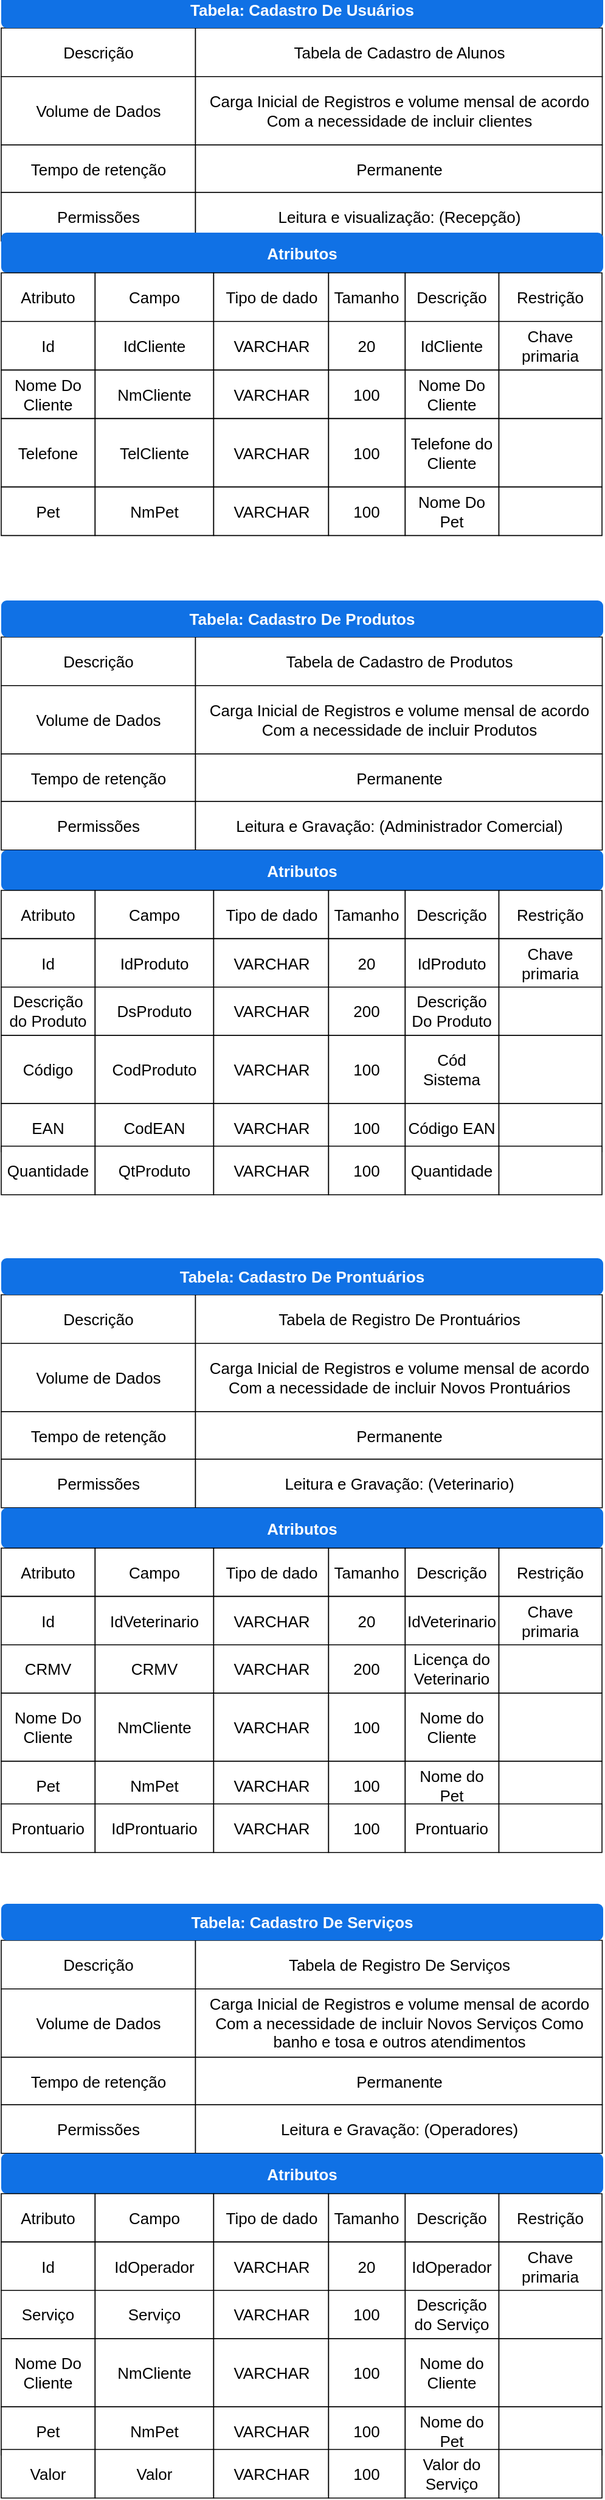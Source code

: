 <mxfile version="24.8.4">
  <diagram name="Página-1" id="8N7LDQCP7mGrpk2plqUh">
    <mxGraphModel dx="989" dy="-623" grid="1" gridSize="10" guides="1" tooltips="1" connect="1" arrows="1" fold="1" page="1" pageScale="1" pageWidth="827" pageHeight="1169" math="0" shadow="0">
      <root>
        <mxCell id="0" />
        <mxCell id="1" parent="0" />
        <mxCell id="1x1u03DahGToHDpZ9HP5-1" value="" style="html=1;overflow=block;blockSpacing=1;whiteSpace=wrap;fontSize=13;align=left;spacing=3.8;verticalAlign=top;strokeColor=none;fillOpacity=0;rounded=1;absoluteArcSize=1;arcSize=9;fillColor=#ffffff;strokeWidth=0;lucidId=qW1h2og5B8as;" vertex="1" parent="1">
          <mxGeometry x="668" y="1247" width="143" height="24" as="geometry" />
        </mxCell>
        <mxCell id="1x1u03DahGToHDpZ9HP5-2" value="" style="group;dropTarget=0;pointerEvents=0;html=1;" vertex="1" parent="1">
          <mxGeometry x="540" y="1260" width="462" height="175" as="geometry" />
        </mxCell>
        <mxCell id="1x1u03DahGToHDpZ9HP5-3" value="Descrição" style="shape=partialRectangle;html=1;whiteSpace=wrap;connectable=0;fillColor=#ffffff;verticalAlign=middle;spacing=3.8;strokeWidth=0.8;fontSize=13;" vertex="1" parent="1x1u03DahGToHDpZ9HP5-2">
          <mxGeometry width="159.75" height="39.9" as="geometry" />
        </mxCell>
        <mxCell id="1x1u03DahGToHDpZ9HP5-4" value="Tabela de Cadastro de Alunos" style="shape=partialRectangle;html=1;whiteSpace=wrap;connectable=0;fillColor=#ffffff;verticalAlign=middle;spacing=3.8;strokeWidth=0.8;fontSize=13;" vertex="1" parent="1x1u03DahGToHDpZ9HP5-2">
          <mxGeometry x="159.75" width="334.5" height="39.9" as="geometry" />
        </mxCell>
        <mxCell id="1x1u03DahGToHDpZ9HP5-5" value="Volume de Dados" style="shape=partialRectangle;html=1;whiteSpace=wrap;connectable=0;fillColor=#ffffff;verticalAlign=middle;spacing=3.8;strokeWidth=0.8;fontSize=13;" vertex="1" parent="1x1u03DahGToHDpZ9HP5-2">
          <mxGeometry y="39.9" width="159.75" height="56.1" as="geometry" />
        </mxCell>
        <mxCell id="1x1u03DahGToHDpZ9HP5-6" value="Carga Inicial de Registros e volume mensal de acordo Com a necessidade de incluir clientes" style="shape=partialRectangle;html=1;whiteSpace=wrap;connectable=0;fillColor=#ffffff;verticalAlign=middle;spacing=3.8;strokeWidth=0.8;fontSize=13;" vertex="1" parent="1x1u03DahGToHDpZ9HP5-2">
          <mxGeometry x="159.75" y="39.9" width="334.5" height="56.1" as="geometry" />
        </mxCell>
        <mxCell id="1x1u03DahGToHDpZ9HP5-7" value="Tempo de retenção" style="shape=partialRectangle;html=1;whiteSpace=wrap;connectable=0;fillColor=#ffffff;strokeOpacity=100;verticalAlign=middle;spacing=3.8;strokeWidth=0.8;fontSize=13;" vertex="1" parent="1x1u03DahGToHDpZ9HP5-2">
          <mxGeometry y="96" width="159.75" height="39" as="geometry" />
        </mxCell>
        <mxCell id="1x1u03DahGToHDpZ9HP5-8" value="Permanente" style="shape=partialRectangle;html=1;whiteSpace=wrap;connectable=0;fillColor=#ffffff;strokeOpacity=100;verticalAlign=middle;spacing=3.8;strokeWidth=0.8;fontSize=13;" vertex="1" parent="1x1u03DahGToHDpZ9HP5-2">
          <mxGeometry x="159.75" y="96" width="334.5" height="39" as="geometry" />
        </mxCell>
        <mxCell id="1x1u03DahGToHDpZ9HP5-9" value="Permissões" style="shape=partialRectangle;html=1;whiteSpace=wrap;connectable=0;fillColor=#ffffff;strokeOpacity=100;verticalAlign=middle;spacing=3.8;strokeWidth=0.8;fontSize=13;" vertex="1" parent="1x1u03DahGToHDpZ9HP5-2">
          <mxGeometry y="135" width="159.75" height="39.9" as="geometry" />
        </mxCell>
        <mxCell id="1x1u03DahGToHDpZ9HP5-10" value="Leitura e visualização: (Recepção)" style="shape=partialRectangle;html=1;whiteSpace=wrap;connectable=0;fillColor=#ffffff;strokeOpacity=100;verticalAlign=middle;spacing=3.8;strokeWidth=0.8;fontSize=13;" vertex="1" parent="1x1u03DahGToHDpZ9HP5-2">
          <mxGeometry x="159.75" y="135" width="334.5" height="39.9" as="geometry" />
        </mxCell>
        <mxCell id="1x1u03DahGToHDpZ9HP5-11" value="Tabela: Cadastro De Usuários" style="html=1;overflow=block;blockSpacing=1;whiteSpace=wrap;fontSize=13;fontColor=#ffffff;fontStyle=1;spacing=3.8;strokeColor=#unset;fillOpacity=100;rounded=1;absoluteArcSize=1;arcSize=9;fillColor=#1071e5;strokeWidth=NaN;lucidId=qW1hL0tGTbgu;" vertex="1" parent="1">
          <mxGeometry x="540" y="1230" width="495" height="30" as="geometry" />
        </mxCell>
        <mxCell id="1x1u03DahGToHDpZ9HP5-12" value="Atributos" style="html=1;overflow=block;blockSpacing=1;whiteSpace=wrap;fontSize=13;fontColor=#ffffff;fontStyle=1;spacing=3.8;strokeColor=#unset;fillOpacity=100;rounded=1;absoluteArcSize=1;arcSize=9;fillColor=#1071e5;strokeWidth=NaN;lucidId=qW1hWsr51kTA;" vertex="1" parent="1">
          <mxGeometry x="540" y="1428" width="495" height="33" as="geometry" />
        </mxCell>
        <mxCell id="1x1u03DahGToHDpZ9HP5-13" value="" style="group;dropTarget=0;pointerEvents=0;html=1;" vertex="1" parent="1">
          <mxGeometry x="540" y="1461" width="462" height="200" as="geometry" />
        </mxCell>
        <mxCell id="1x1u03DahGToHDpZ9HP5-14" value="Atributo" style="shape=partialRectangle;html=1;whiteSpace=wrap;connectable=0;fillColor=#ffffff;verticalAlign=middle;spacing=3.8;strokeWidth=0.8;fontSize=13;" vertex="1" parent="1x1u03DahGToHDpZ9HP5-13">
          <mxGeometry width="77.213" height="39.9" as="geometry" />
        </mxCell>
        <mxCell id="1x1u03DahGToHDpZ9HP5-15" value="Campo" style="shape=partialRectangle;html=1;whiteSpace=wrap;connectable=0;fillColor=#ffffff;verticalAlign=middle;spacing=3.8;strokeWidth=0.8;fontSize=13;" vertex="1" parent="1x1u03DahGToHDpZ9HP5-13">
          <mxGeometry x="77.213" width="97.5" height="39.9" as="geometry" />
        </mxCell>
        <mxCell id="1x1u03DahGToHDpZ9HP5-16" value="Tipo de dado" style="shape=partialRectangle;html=1;whiteSpace=wrap;connectable=0;fillColor=#ffffff;verticalAlign=middle;spacing=3.8;strokeWidth=0.8;fontSize=13;" vertex="1" parent="1x1u03DahGToHDpZ9HP5-13">
          <mxGeometry x="174.713" width="94.5" height="39.9" as="geometry" />
        </mxCell>
        <mxCell id="1x1u03DahGToHDpZ9HP5-17" value="Tamanho" style="shape=partialRectangle;html=1;whiteSpace=wrap;connectable=0;fillColor=#ffffff;strokeOpacity=100;verticalAlign=middle;spacing=3.8;strokeWidth=0.8;fontSize=13;" vertex="1" parent="1x1u03DahGToHDpZ9HP5-13">
          <mxGeometry x="269.212" width="63" height="39.9" as="geometry" />
        </mxCell>
        <mxCell id="1x1u03DahGToHDpZ9HP5-18" value="Descrição" style="shape=partialRectangle;html=1;whiteSpace=wrap;connectable=0;fillColor=#ffffff;strokeOpacity=100;verticalAlign=middle;spacing=3.8;strokeWidth=0.8;fontSize=13;" vertex="1" parent="1x1u03DahGToHDpZ9HP5-13">
          <mxGeometry x="332.212" width="77.063" height="39.9" as="geometry" />
        </mxCell>
        <mxCell id="1x1u03DahGToHDpZ9HP5-19" value="Restrição" style="shape=partialRectangle;html=1;whiteSpace=wrap;connectable=0;fillColor=#ffffff;strokeOpacity=100;verticalAlign=middle;spacing=3.8;strokeWidth=0.8;fontSize=13;" vertex="1" parent="1x1u03DahGToHDpZ9HP5-13">
          <mxGeometry x="409.275" width="84.75" height="39.9" as="geometry" />
        </mxCell>
        <mxCell id="1x1u03DahGToHDpZ9HP5-20" value="Id" style="shape=partialRectangle;html=1;whiteSpace=wrap;connectable=0;fillColor=#ffffff;verticalAlign=middle;spacing=3.8;strokeWidth=0.8;fontSize=13;" vertex="1" parent="1x1u03DahGToHDpZ9HP5-13">
          <mxGeometry y="39.9" width="77.213" height="39.9" as="geometry" />
        </mxCell>
        <mxCell id="1x1u03DahGToHDpZ9HP5-21" value="IdCliente" style="shape=partialRectangle;html=1;whiteSpace=wrap;connectable=0;fillColor=#ffffff;verticalAlign=middle;spacing=3.8;strokeWidth=0.8;fontSize=13;" vertex="1" parent="1x1u03DahGToHDpZ9HP5-13">
          <mxGeometry x="77.213" y="39.9" width="97.5" height="39.9" as="geometry" />
        </mxCell>
        <mxCell id="1x1u03DahGToHDpZ9HP5-22" value="VARCHAR" style="shape=partialRectangle;html=1;whiteSpace=wrap;connectable=0;fillColor=#ffffff;verticalAlign=middle;spacing=3.8;strokeWidth=0.8;fontSize=13;" vertex="1" parent="1x1u03DahGToHDpZ9HP5-13">
          <mxGeometry x="174.713" y="39.9" width="94.5" height="39.9" as="geometry" />
        </mxCell>
        <mxCell id="1x1u03DahGToHDpZ9HP5-23" value="20" style="shape=partialRectangle;html=1;whiteSpace=wrap;connectable=0;fillColor=#ffffff;strokeOpacity=100;verticalAlign=middle;spacing=3.8;strokeWidth=0.8;fontSize=13;" vertex="1" parent="1x1u03DahGToHDpZ9HP5-13">
          <mxGeometry x="269.212" y="39.9" width="63" height="39.9" as="geometry" />
        </mxCell>
        <mxCell id="1x1u03DahGToHDpZ9HP5-24" value="IdCliente" style="shape=partialRectangle;html=1;whiteSpace=wrap;connectable=0;fillColor=#ffffff;strokeOpacity=100;verticalAlign=middle;spacing=3.8;strokeWidth=0.8;fontSize=13;" vertex="1" parent="1x1u03DahGToHDpZ9HP5-13">
          <mxGeometry x="332.212" y="39.9" width="77.063" height="39.9" as="geometry" />
        </mxCell>
        <mxCell id="1x1u03DahGToHDpZ9HP5-25" value="Chave primaria" style="shape=partialRectangle;html=1;whiteSpace=wrap;connectable=0;fillColor=#ffffff;strokeOpacity=100;verticalAlign=middle;spacing=3.8;strokeWidth=0.8;fontSize=13;" vertex="1" parent="1x1u03DahGToHDpZ9HP5-13">
          <mxGeometry x="409.275" y="39.9" width="84.75" height="39.9" as="geometry" />
        </mxCell>
        <mxCell id="1x1u03DahGToHDpZ9HP5-26" value="Nome Do Cliente" style="shape=partialRectangle;html=1;whiteSpace=wrap;connectable=0;fillColor=#ffffff;strokeOpacity=100;verticalAlign=middle;spacing=3.8;strokeWidth=0.8;fontSize=13;" vertex="1" parent="1x1u03DahGToHDpZ9HP5-13">
          <mxGeometry y="79.8" width="77.213" height="39.9" as="geometry" />
        </mxCell>
        <mxCell id="1x1u03DahGToHDpZ9HP5-27" value="NmCliente" style="shape=partialRectangle;html=1;whiteSpace=wrap;connectable=0;fillColor=#ffffff;strokeOpacity=100;verticalAlign=middle;spacing=3.8;strokeWidth=0.8;fontSize=13;" vertex="1" parent="1x1u03DahGToHDpZ9HP5-13">
          <mxGeometry x="77.213" y="79.8" width="97.5" height="39.9" as="geometry" />
        </mxCell>
        <mxCell id="1x1u03DahGToHDpZ9HP5-28" value="VARCHAR" style="shape=partialRectangle;html=1;whiteSpace=wrap;connectable=0;fillColor=#ffffff;strokeOpacity=100;verticalAlign=middle;spacing=3.8;strokeWidth=0.8;fontSize=13;" vertex="1" parent="1x1u03DahGToHDpZ9HP5-13">
          <mxGeometry x="174.713" y="79.8" width="94.5" height="39.9" as="geometry" />
        </mxCell>
        <mxCell id="1x1u03DahGToHDpZ9HP5-29" value="100" style="shape=partialRectangle;html=1;whiteSpace=wrap;connectable=0;fillColor=#ffffff;strokeOpacity=100;verticalAlign=middle;spacing=3.8;strokeWidth=0.8;fontSize=13;" vertex="1" parent="1x1u03DahGToHDpZ9HP5-13">
          <mxGeometry x="269.212" y="79.8" width="63" height="39.9" as="geometry" />
        </mxCell>
        <mxCell id="1x1u03DahGToHDpZ9HP5-30" value="Nome Do Cliente" style="shape=partialRectangle;html=1;whiteSpace=wrap;connectable=0;fillColor=#ffffff;strokeOpacity=100;verticalAlign=middle;spacing=3.8;strokeWidth=0.8;fontSize=13;" vertex="1" parent="1x1u03DahGToHDpZ9HP5-13">
          <mxGeometry x="332.212" y="79.8" width="77.063" height="39.9" as="geometry" />
        </mxCell>
        <mxCell id="1x1u03DahGToHDpZ9HP5-31" value="" style="shape=partialRectangle;html=1;whiteSpace=wrap;connectable=0;fillColor=#ffffff;strokeOpacity=100;verticalAlign=middle;spacing=3.8;strokeWidth=0.8;fontSize=13;" vertex="1" parent="1x1u03DahGToHDpZ9HP5-13">
          <mxGeometry x="409.275" y="79.8" width="84.75" height="39.9" as="geometry" />
        </mxCell>
        <mxCell id="1x1u03DahGToHDpZ9HP5-32" value="Telefone" style="shape=partialRectangle;html=1;whiteSpace=wrap;connectable=0;fillColor=#ffffff;strokeOpacity=100;verticalAlign=middle;spacing=3.8;strokeWidth=0.8;fontSize=13;" vertex="1" parent="1x1u03DahGToHDpZ9HP5-13">
          <mxGeometry y="119.7" width="77.213" height="56.1" as="geometry" />
        </mxCell>
        <mxCell id="1x1u03DahGToHDpZ9HP5-33" value="TelCliente" style="shape=partialRectangle;html=1;whiteSpace=wrap;connectable=0;fillColor=#ffffff;strokeOpacity=100;verticalAlign=middle;spacing=3.8;strokeWidth=0.8;fontSize=13;" vertex="1" parent="1x1u03DahGToHDpZ9HP5-13">
          <mxGeometry x="77.213" y="119.7" width="97.5" height="56.1" as="geometry" />
        </mxCell>
        <mxCell id="1x1u03DahGToHDpZ9HP5-34" value="VARCHAR" style="shape=partialRectangle;html=1;whiteSpace=wrap;connectable=0;fillColor=#ffffff;strokeOpacity=100;verticalAlign=middle;spacing=3.8;strokeWidth=0.8;fontSize=13;" vertex="1" parent="1x1u03DahGToHDpZ9HP5-13">
          <mxGeometry x="174.713" y="119.7" width="94.5" height="56.1" as="geometry" />
        </mxCell>
        <mxCell id="1x1u03DahGToHDpZ9HP5-35" value="100" style="shape=partialRectangle;html=1;whiteSpace=wrap;connectable=0;fillColor=#ffffff;strokeOpacity=100;verticalAlign=middle;spacing=3.8;strokeWidth=0.8;fontSize=13;" vertex="1" parent="1x1u03DahGToHDpZ9HP5-13">
          <mxGeometry x="269.212" y="119.7" width="63" height="56.1" as="geometry" />
        </mxCell>
        <mxCell id="1x1u03DahGToHDpZ9HP5-36" value="Telefone do Cliente" style="shape=partialRectangle;html=1;whiteSpace=wrap;connectable=0;fillColor=#ffffff;strokeOpacity=100;verticalAlign=middle;spacing=3.8;strokeWidth=0.8;fontSize=13;" vertex="1" parent="1x1u03DahGToHDpZ9HP5-13">
          <mxGeometry x="332.212" y="119.7" width="77.063" height="56.1" as="geometry" />
        </mxCell>
        <mxCell id="1x1u03DahGToHDpZ9HP5-37" value="" style="shape=partialRectangle;html=1;whiteSpace=wrap;connectable=0;fillColor=#ffffff;strokeOpacity=100;verticalAlign=middle;spacing=3.8;strokeWidth=0.8;fontSize=13;" vertex="1" parent="1x1u03DahGToHDpZ9HP5-13">
          <mxGeometry x="409.275" y="119.7" width="84.75" height="56.1" as="geometry" />
        </mxCell>
        <mxCell id="1x1u03DahGToHDpZ9HP5-38" value="Pet" style="shape=partialRectangle;html=1;whiteSpace=wrap;connectable=0;fillColor=#ffffff;strokeOpacity=100;verticalAlign=middle;spacing=3.8;strokeWidth=0.8;fontSize=13;" vertex="1" parent="1x1u03DahGToHDpZ9HP5-13">
          <mxGeometry y="175.8" width="77.213" height="39.9" as="geometry" />
        </mxCell>
        <mxCell id="1x1u03DahGToHDpZ9HP5-39" value="NmPet" style="shape=partialRectangle;html=1;whiteSpace=wrap;connectable=0;fillColor=#ffffff;strokeOpacity=100;verticalAlign=middle;spacing=3.8;strokeWidth=0.8;fontSize=13;" vertex="1" parent="1x1u03DahGToHDpZ9HP5-13">
          <mxGeometry x="77.213" y="175.8" width="97.5" height="39.9" as="geometry" />
        </mxCell>
        <mxCell id="1x1u03DahGToHDpZ9HP5-40" value="VARCHAR" style="shape=partialRectangle;html=1;whiteSpace=wrap;connectable=0;fillColor=#ffffff;strokeOpacity=100;verticalAlign=middle;spacing=3.8;strokeWidth=0.8;fontSize=13;" vertex="1" parent="1x1u03DahGToHDpZ9HP5-13">
          <mxGeometry x="174.713" y="175.8" width="94.5" height="39.9" as="geometry" />
        </mxCell>
        <mxCell id="1x1u03DahGToHDpZ9HP5-41" value="100" style="shape=partialRectangle;html=1;whiteSpace=wrap;connectable=0;fillColor=#ffffff;strokeOpacity=100;verticalAlign=middle;spacing=3.8;strokeWidth=0.8;fontSize=13;" vertex="1" parent="1x1u03DahGToHDpZ9HP5-13">
          <mxGeometry x="269.212" y="175.8" width="63" height="39.9" as="geometry" />
        </mxCell>
        <mxCell id="1x1u03DahGToHDpZ9HP5-42" value="Nome Do Pet" style="shape=partialRectangle;html=1;whiteSpace=wrap;connectable=0;fillColor=#ffffff;strokeOpacity=100;verticalAlign=middle;spacing=3.8;strokeWidth=0.8;fontSize=13;" vertex="1" parent="1x1u03DahGToHDpZ9HP5-13">
          <mxGeometry x="332.212" y="175.8" width="77.063" height="39.9" as="geometry" />
        </mxCell>
        <mxCell id="1x1u03DahGToHDpZ9HP5-43" value="" style="shape=partialRectangle;html=1;whiteSpace=wrap;connectable=0;fillColor=#ffffff;strokeOpacity=100;verticalAlign=middle;spacing=3.8;strokeWidth=0.8;fontSize=13;" vertex="1" parent="1x1u03DahGToHDpZ9HP5-13">
          <mxGeometry x="409.275" y="175.8" width="84.75" height="39.9" as="geometry" />
        </mxCell>
        <mxCell id="1x1u03DahGToHDpZ9HP5-50" value="" style="html=1;overflow=block;blockSpacing=1;whiteSpace=wrap;fontSize=13;align=left;spacing=3.8;verticalAlign=top;strokeColor=none;fillOpacity=0;rounded=1;absoluteArcSize=1;arcSize=9;fillColor=#ffffff;strokeWidth=0;lucidId=qW1h2og5B8as;" vertex="1" parent="1">
          <mxGeometry x="668" y="1745" width="143" height="24" as="geometry" />
        </mxCell>
        <mxCell id="1x1u03DahGToHDpZ9HP5-51" value="" style="group;dropTarget=0;pointerEvents=0;html=1;" vertex="1" parent="1">
          <mxGeometry x="540" y="1760" width="462" height="175" as="geometry" />
        </mxCell>
        <mxCell id="1x1u03DahGToHDpZ9HP5-52" value="Descrição" style="shape=partialRectangle;html=1;whiteSpace=wrap;connectable=0;fillColor=#ffffff;verticalAlign=middle;spacing=3.8;strokeWidth=0.8;fontSize=13;" vertex="1" parent="1x1u03DahGToHDpZ9HP5-51">
          <mxGeometry width="159.75" height="39.9" as="geometry" />
        </mxCell>
        <mxCell id="1x1u03DahGToHDpZ9HP5-53" value="Tabela de Cadastro de Produtos" style="shape=partialRectangle;html=1;whiteSpace=wrap;connectable=0;fillColor=#ffffff;verticalAlign=middle;spacing=3.8;strokeWidth=0.8;fontSize=13;" vertex="1" parent="1x1u03DahGToHDpZ9HP5-51">
          <mxGeometry x="159.75" width="334.5" height="39.9" as="geometry" />
        </mxCell>
        <mxCell id="1x1u03DahGToHDpZ9HP5-54" value="Volume de Dados" style="shape=partialRectangle;html=1;whiteSpace=wrap;connectable=0;fillColor=#ffffff;verticalAlign=middle;spacing=3.8;strokeWidth=0.8;fontSize=13;" vertex="1" parent="1x1u03DahGToHDpZ9HP5-51">
          <mxGeometry y="39.9" width="159.75" height="56.1" as="geometry" />
        </mxCell>
        <mxCell id="1x1u03DahGToHDpZ9HP5-55" value="Carga Inicial de Registros e volume mensal de acordo Com a necessidade de incluir Produtos" style="shape=partialRectangle;html=1;whiteSpace=wrap;connectable=0;fillColor=#ffffff;verticalAlign=middle;spacing=3.8;strokeWidth=0.8;fontSize=13;" vertex="1" parent="1x1u03DahGToHDpZ9HP5-51">
          <mxGeometry x="159.75" y="39.9" width="334.5" height="56.1" as="geometry" />
        </mxCell>
        <mxCell id="1x1u03DahGToHDpZ9HP5-56" value="Tempo de retenção" style="shape=partialRectangle;html=1;whiteSpace=wrap;connectable=0;fillColor=#ffffff;strokeOpacity=100;verticalAlign=middle;spacing=3.8;strokeWidth=0.8;fontSize=13;" vertex="1" parent="1x1u03DahGToHDpZ9HP5-51">
          <mxGeometry y="96" width="159.75" height="39" as="geometry" />
        </mxCell>
        <mxCell id="1x1u03DahGToHDpZ9HP5-57" value="Permanente" style="shape=partialRectangle;html=1;whiteSpace=wrap;connectable=0;fillColor=#ffffff;strokeOpacity=100;verticalAlign=middle;spacing=3.8;strokeWidth=0.8;fontSize=13;" vertex="1" parent="1x1u03DahGToHDpZ9HP5-51">
          <mxGeometry x="159.75" y="96" width="334.5" height="39" as="geometry" />
        </mxCell>
        <mxCell id="1x1u03DahGToHDpZ9HP5-58" value="Permissões" style="shape=partialRectangle;html=1;whiteSpace=wrap;connectable=0;fillColor=#ffffff;strokeOpacity=100;verticalAlign=middle;spacing=3.8;strokeWidth=0.8;fontSize=13;" vertex="1" parent="1x1u03DahGToHDpZ9HP5-51">
          <mxGeometry y="135" width="159.75" height="39.9" as="geometry" />
        </mxCell>
        <mxCell id="1x1u03DahGToHDpZ9HP5-59" value="Leitura e Gravação: (Administrador Comercial)" style="shape=partialRectangle;html=1;whiteSpace=wrap;connectable=0;fillColor=#ffffff;strokeOpacity=100;verticalAlign=middle;spacing=3.8;strokeWidth=0.8;fontSize=13;" vertex="1" parent="1x1u03DahGToHDpZ9HP5-51">
          <mxGeometry x="159.75" y="135" width="334.5" height="39.9" as="geometry" />
        </mxCell>
        <mxCell id="1x1u03DahGToHDpZ9HP5-60" value="Tabela: Cadastro De Produtos" style="html=1;overflow=block;blockSpacing=1;whiteSpace=wrap;fontSize=13;fontColor=#ffffff;fontStyle=1;spacing=3.8;strokeColor=#unset;fillOpacity=100;rounded=1;absoluteArcSize=1;arcSize=9;fillColor=#1071e5;strokeWidth=NaN;lucidId=qW1hL0tGTbgu;" vertex="1" parent="1">
          <mxGeometry x="540" y="1730" width="495" height="30" as="geometry" />
        </mxCell>
        <mxCell id="1x1u03DahGToHDpZ9HP5-61" value="Atributos" style="html=1;overflow=block;blockSpacing=1;whiteSpace=wrap;fontSize=13;fontColor=#ffffff;fontStyle=1;spacing=3.8;strokeColor=#unset;fillOpacity=100;rounded=1;absoluteArcSize=1;arcSize=9;fillColor=#1071e5;strokeWidth=NaN;lucidId=qW1hWsr51kTA;" vertex="1" parent="1">
          <mxGeometry x="540" y="1935" width="495" height="33" as="geometry" />
        </mxCell>
        <mxCell id="1x1u03DahGToHDpZ9HP5-62" value="" style="group;dropTarget=0;pointerEvents=0;html=1;" vertex="1" parent="1">
          <mxGeometry x="540" y="1968" width="462" height="199" as="geometry" />
        </mxCell>
        <mxCell id="1x1u03DahGToHDpZ9HP5-63" value="Atributo" style="shape=partialRectangle;html=1;whiteSpace=wrap;connectable=0;fillColor=#ffffff;verticalAlign=middle;spacing=3.8;strokeWidth=0.8;fontSize=13;" vertex="1" parent="1x1u03DahGToHDpZ9HP5-62">
          <mxGeometry width="77.213" height="39.701" as="geometry" />
        </mxCell>
        <mxCell id="1x1u03DahGToHDpZ9HP5-64" value="Campo" style="shape=partialRectangle;html=1;whiteSpace=wrap;connectable=0;fillColor=#ffffff;verticalAlign=middle;spacing=3.8;strokeWidth=0.8;fontSize=13;" vertex="1" parent="1x1u03DahGToHDpZ9HP5-62">
          <mxGeometry x="77.213" width="97.5" height="39.701" as="geometry" />
        </mxCell>
        <mxCell id="1x1u03DahGToHDpZ9HP5-65" value="Tipo de dado" style="shape=partialRectangle;html=1;whiteSpace=wrap;connectable=0;fillColor=#ffffff;verticalAlign=middle;spacing=3.8;strokeWidth=0.8;fontSize=13;" vertex="1" parent="1x1u03DahGToHDpZ9HP5-62">
          <mxGeometry x="174.713" width="94.5" height="39.701" as="geometry" />
        </mxCell>
        <mxCell id="1x1u03DahGToHDpZ9HP5-66" value="Tamanho" style="shape=partialRectangle;html=1;whiteSpace=wrap;connectable=0;fillColor=#ffffff;strokeOpacity=100;verticalAlign=middle;spacing=3.8;strokeWidth=0.8;fontSize=13;" vertex="1" parent="1x1u03DahGToHDpZ9HP5-62">
          <mxGeometry x="269.212" width="63" height="39.701" as="geometry" />
        </mxCell>
        <mxCell id="1x1u03DahGToHDpZ9HP5-67" value="Descrição" style="shape=partialRectangle;html=1;whiteSpace=wrap;connectable=0;fillColor=#ffffff;strokeOpacity=100;verticalAlign=middle;spacing=3.8;strokeWidth=0.8;fontSize=13;" vertex="1" parent="1x1u03DahGToHDpZ9HP5-62">
          <mxGeometry x="332.212" width="77.063" height="39.701" as="geometry" />
        </mxCell>
        <mxCell id="1x1u03DahGToHDpZ9HP5-68" value="Restrição" style="shape=partialRectangle;html=1;whiteSpace=wrap;connectable=0;fillColor=#ffffff;strokeOpacity=100;verticalAlign=middle;spacing=3.8;strokeWidth=0.8;fontSize=13;" vertex="1" parent="1x1u03DahGToHDpZ9HP5-62">
          <mxGeometry x="409.275" width="84.75" height="39.701" as="geometry" />
        </mxCell>
        <mxCell id="1x1u03DahGToHDpZ9HP5-69" value="Id" style="shape=partialRectangle;html=1;whiteSpace=wrap;connectable=0;fillColor=#ffffff;verticalAlign=middle;spacing=3.8;strokeWidth=0.8;fontSize=13;" vertex="1" parent="1x1u03DahGToHDpZ9HP5-62">
          <mxGeometry y="39.701" width="77.213" height="39.701" as="geometry" />
        </mxCell>
        <mxCell id="1x1u03DahGToHDpZ9HP5-70" value="IdProduto" style="shape=partialRectangle;html=1;whiteSpace=wrap;connectable=0;fillColor=#ffffff;verticalAlign=middle;spacing=3.8;strokeWidth=0.8;fontSize=13;" vertex="1" parent="1x1u03DahGToHDpZ9HP5-62">
          <mxGeometry x="77.213" y="39.701" width="97.5" height="39.701" as="geometry" />
        </mxCell>
        <mxCell id="1x1u03DahGToHDpZ9HP5-71" value="VARCHAR" style="shape=partialRectangle;html=1;whiteSpace=wrap;connectable=0;fillColor=#ffffff;verticalAlign=middle;spacing=3.8;strokeWidth=0.8;fontSize=13;" vertex="1" parent="1x1u03DahGToHDpZ9HP5-62">
          <mxGeometry x="174.713" y="39.701" width="94.5" height="39.701" as="geometry" />
        </mxCell>
        <mxCell id="1x1u03DahGToHDpZ9HP5-72" value="20" style="shape=partialRectangle;html=1;whiteSpace=wrap;connectable=0;fillColor=#ffffff;strokeOpacity=100;verticalAlign=middle;spacing=3.8;strokeWidth=0.8;fontSize=13;" vertex="1" parent="1x1u03DahGToHDpZ9HP5-62">
          <mxGeometry x="269.212" y="39.701" width="63" height="39.701" as="geometry" />
        </mxCell>
        <mxCell id="1x1u03DahGToHDpZ9HP5-73" value="IdProduto" style="shape=partialRectangle;html=1;whiteSpace=wrap;connectable=0;fillColor=#ffffff;strokeOpacity=100;verticalAlign=middle;spacing=3.8;strokeWidth=0.8;fontSize=13;" vertex="1" parent="1x1u03DahGToHDpZ9HP5-62">
          <mxGeometry x="332.212" y="39.701" width="77.063" height="39.701" as="geometry" />
        </mxCell>
        <mxCell id="1x1u03DahGToHDpZ9HP5-74" value="Chave primaria" style="shape=partialRectangle;html=1;whiteSpace=wrap;connectable=0;fillColor=#ffffff;strokeOpacity=100;verticalAlign=middle;spacing=3.8;strokeWidth=0.8;fontSize=13;" vertex="1" parent="1x1u03DahGToHDpZ9HP5-62">
          <mxGeometry x="409.275" y="39.701" width="84.75" height="39.701" as="geometry" />
        </mxCell>
        <mxCell id="1x1u03DahGToHDpZ9HP5-75" value="Descrição do Produto" style="shape=partialRectangle;html=1;whiteSpace=wrap;connectable=0;fillColor=#ffffff;strokeOpacity=100;verticalAlign=middle;spacing=3.8;strokeWidth=0.8;fontSize=13;" vertex="1" parent="1x1u03DahGToHDpZ9HP5-62">
          <mxGeometry y="79.401" width="77.213" height="39.701" as="geometry" />
        </mxCell>
        <mxCell id="1x1u03DahGToHDpZ9HP5-76" value="DsProduto" style="shape=partialRectangle;html=1;whiteSpace=wrap;connectable=0;fillColor=#ffffff;strokeOpacity=100;verticalAlign=middle;spacing=3.8;strokeWidth=0.8;fontSize=13;" vertex="1" parent="1x1u03DahGToHDpZ9HP5-62">
          <mxGeometry x="77.213" y="79.401" width="97.5" height="39.701" as="geometry" />
        </mxCell>
        <mxCell id="1x1u03DahGToHDpZ9HP5-77" value="VARCHAR" style="shape=partialRectangle;html=1;whiteSpace=wrap;connectable=0;fillColor=#ffffff;strokeOpacity=100;verticalAlign=middle;spacing=3.8;strokeWidth=0.8;fontSize=13;" vertex="1" parent="1x1u03DahGToHDpZ9HP5-62">
          <mxGeometry x="174.713" y="79.401" width="94.5" height="39.701" as="geometry" />
        </mxCell>
        <mxCell id="1x1u03DahGToHDpZ9HP5-78" value="200" style="shape=partialRectangle;html=1;whiteSpace=wrap;connectable=0;fillColor=#ffffff;strokeOpacity=100;verticalAlign=middle;spacing=3.8;strokeWidth=0.8;fontSize=13;" vertex="1" parent="1x1u03DahGToHDpZ9HP5-62">
          <mxGeometry x="269.212" y="79.401" width="63" height="39.701" as="geometry" />
        </mxCell>
        <mxCell id="1x1u03DahGToHDpZ9HP5-79" value="Descrição Do Produto" style="shape=partialRectangle;html=1;whiteSpace=wrap;connectable=0;fillColor=#ffffff;strokeOpacity=100;verticalAlign=middle;spacing=3.8;strokeWidth=0.8;fontSize=13;" vertex="1" parent="1x1u03DahGToHDpZ9HP5-62">
          <mxGeometry x="332.212" y="79.401" width="77.063" height="39.701" as="geometry" />
        </mxCell>
        <mxCell id="1x1u03DahGToHDpZ9HP5-80" value="" style="shape=partialRectangle;html=1;whiteSpace=wrap;connectable=0;fillColor=#ffffff;strokeOpacity=100;verticalAlign=middle;spacing=3.8;strokeWidth=0.8;fontSize=13;" vertex="1" parent="1x1u03DahGToHDpZ9HP5-62">
          <mxGeometry x="409.275" y="79.401" width="84.75" height="39.701" as="geometry" />
        </mxCell>
        <mxCell id="1x1u03DahGToHDpZ9HP5-81" value="Código" style="shape=partialRectangle;html=1;whiteSpace=wrap;connectable=0;fillColor=#ffffff;strokeOpacity=100;verticalAlign=middle;spacing=3.8;strokeWidth=0.8;fontSize=13;" vertex="1" parent="1x1u03DahGToHDpZ9HP5-62">
          <mxGeometry y="119.102" width="77.213" height="55.819" as="geometry" />
        </mxCell>
        <mxCell id="1x1u03DahGToHDpZ9HP5-82" value="CodProduto" style="shape=partialRectangle;html=1;whiteSpace=wrap;connectable=0;fillColor=#ffffff;strokeOpacity=100;verticalAlign=middle;spacing=3.8;strokeWidth=0.8;fontSize=13;" vertex="1" parent="1x1u03DahGToHDpZ9HP5-62">
          <mxGeometry x="77.213" y="119.102" width="97.5" height="55.819" as="geometry" />
        </mxCell>
        <mxCell id="1x1u03DahGToHDpZ9HP5-83" value="VARCHAR" style="shape=partialRectangle;html=1;whiteSpace=wrap;connectable=0;fillColor=#ffffff;strokeOpacity=100;verticalAlign=middle;spacing=3.8;strokeWidth=0.8;fontSize=13;" vertex="1" parent="1x1u03DahGToHDpZ9HP5-62">
          <mxGeometry x="174.713" y="119.102" width="94.5" height="55.819" as="geometry" />
        </mxCell>
        <mxCell id="1x1u03DahGToHDpZ9HP5-84" value="100" style="shape=partialRectangle;html=1;whiteSpace=wrap;connectable=0;fillColor=#ffffff;strokeOpacity=100;verticalAlign=middle;spacing=3.8;strokeWidth=0.8;fontSize=13;" vertex="1" parent="1x1u03DahGToHDpZ9HP5-62">
          <mxGeometry x="269.212" y="119.102" width="63" height="55.819" as="geometry" />
        </mxCell>
        <mxCell id="1x1u03DahGToHDpZ9HP5-85" value="Cód Sistema" style="shape=partialRectangle;html=1;whiteSpace=wrap;connectable=0;fillColor=#ffffff;strokeOpacity=100;verticalAlign=middle;spacing=3.8;strokeWidth=0.8;fontSize=13;" vertex="1" parent="1x1u03DahGToHDpZ9HP5-62">
          <mxGeometry x="332.212" y="119.102" width="77.063" height="55.819" as="geometry" />
        </mxCell>
        <mxCell id="1x1u03DahGToHDpZ9HP5-86" value="" style="shape=partialRectangle;html=1;whiteSpace=wrap;connectable=0;fillColor=#ffffff;strokeOpacity=100;verticalAlign=middle;spacing=3.8;strokeWidth=0.8;fontSize=13;" vertex="1" parent="1x1u03DahGToHDpZ9HP5-62">
          <mxGeometry x="409.275" y="119.102" width="84.75" height="55.819" as="geometry" />
        </mxCell>
        <mxCell id="1x1u03DahGToHDpZ9HP5-87" value="EAN" style="shape=partialRectangle;html=1;whiteSpace=wrap;connectable=0;fillColor=#ffffff;strokeOpacity=100;verticalAlign=middle;spacing=3.8;strokeWidth=0.8;fontSize=13;" vertex="1" parent="1x1u03DahGToHDpZ9HP5-62">
          <mxGeometry y="174.921" width="77.213" height="39.701" as="geometry" />
        </mxCell>
        <mxCell id="1x1u03DahGToHDpZ9HP5-88" value="CodEAN" style="shape=partialRectangle;html=1;whiteSpace=wrap;connectable=0;fillColor=#ffffff;strokeOpacity=100;verticalAlign=middle;spacing=3.8;strokeWidth=0.8;fontSize=13;" vertex="1" parent="1x1u03DahGToHDpZ9HP5-62">
          <mxGeometry x="77.213" y="174.921" width="97.5" height="39.701" as="geometry" />
        </mxCell>
        <mxCell id="1x1u03DahGToHDpZ9HP5-89" value="VARCHAR" style="shape=partialRectangle;html=1;whiteSpace=wrap;connectable=0;fillColor=#ffffff;strokeOpacity=100;verticalAlign=middle;spacing=3.8;strokeWidth=0.8;fontSize=13;" vertex="1" parent="1x1u03DahGToHDpZ9HP5-62">
          <mxGeometry x="174.713" y="174.921" width="94.5" height="39.701" as="geometry" />
        </mxCell>
        <mxCell id="1x1u03DahGToHDpZ9HP5-90" value="100" style="shape=partialRectangle;html=1;whiteSpace=wrap;connectable=0;fillColor=#ffffff;strokeOpacity=100;verticalAlign=middle;spacing=3.8;strokeWidth=0.8;fontSize=13;" vertex="1" parent="1x1u03DahGToHDpZ9HP5-62">
          <mxGeometry x="269.212" y="174.921" width="63" height="39.701" as="geometry" />
        </mxCell>
        <mxCell id="1x1u03DahGToHDpZ9HP5-91" value="Código EAN" style="shape=partialRectangle;html=1;whiteSpace=wrap;connectable=0;fillColor=#ffffff;strokeOpacity=100;verticalAlign=middle;spacing=3.8;strokeWidth=0.8;fontSize=13;" vertex="1" parent="1x1u03DahGToHDpZ9HP5-62">
          <mxGeometry x="332.212" y="174.921" width="77.063" height="39.701" as="geometry" />
        </mxCell>
        <mxCell id="1x1u03DahGToHDpZ9HP5-92" value="" style="shape=partialRectangle;html=1;whiteSpace=wrap;connectable=0;fillColor=#ffffff;strokeOpacity=100;verticalAlign=middle;spacing=3.8;strokeWidth=0.8;fontSize=13;" vertex="1" parent="1x1u03DahGToHDpZ9HP5-62">
          <mxGeometry x="409.275" y="174.921" width="84.75" height="39.701" as="geometry" />
        </mxCell>
        <mxCell id="1x1u03DahGToHDpZ9HP5-126" value="Quantidade" style="shape=partialRectangle;html=1;whiteSpace=wrap;connectable=0;fillColor=#ffffff;strokeOpacity=100;verticalAlign=middle;spacing=3.8;strokeWidth=0.8;fontSize=13;" vertex="1" parent="1">
          <mxGeometry x="540" y="2178" width="77.21" height="39.9" as="geometry" />
        </mxCell>
        <mxCell id="1x1u03DahGToHDpZ9HP5-127" value="QtProduto" style="shape=partialRectangle;html=1;whiteSpace=wrap;connectable=0;fillColor=#ffffff;strokeOpacity=100;verticalAlign=middle;spacing=3.8;strokeWidth=0.8;fontSize=13;" vertex="1" parent="1">
          <mxGeometry x="617.212" y="2178" width="97.5" height="39.9" as="geometry" />
        </mxCell>
        <mxCell id="1x1u03DahGToHDpZ9HP5-128" value="VARCHAR" style="shape=partialRectangle;html=1;whiteSpace=wrap;connectable=0;fillColor=#ffffff;strokeOpacity=100;verticalAlign=middle;spacing=3.8;strokeWidth=0.8;fontSize=13;" vertex="1" parent="1">
          <mxGeometry x="714.712" y="2178" width="94.5" height="39.9" as="geometry" />
        </mxCell>
        <mxCell id="1x1u03DahGToHDpZ9HP5-129" value="100" style="shape=partialRectangle;html=1;whiteSpace=wrap;connectable=0;fillColor=#ffffff;strokeOpacity=100;verticalAlign=middle;spacing=3.8;strokeWidth=0.8;fontSize=13;" vertex="1" parent="1">
          <mxGeometry x="809.212" y="2178" width="63" height="39.9" as="geometry" />
        </mxCell>
        <mxCell id="1x1u03DahGToHDpZ9HP5-130" value="Quantidade" style="shape=partialRectangle;html=1;whiteSpace=wrap;connectable=0;fillColor=#ffffff;strokeOpacity=100;verticalAlign=middle;spacing=3.8;strokeWidth=0.8;fontSize=13;" vertex="1" parent="1">
          <mxGeometry x="872.212" y="2178" width="77.063" height="39.9" as="geometry" />
        </mxCell>
        <mxCell id="1x1u03DahGToHDpZ9HP5-131" value="" style="shape=partialRectangle;html=1;whiteSpace=wrap;connectable=0;fillColor=#ffffff;strokeOpacity=100;verticalAlign=middle;spacing=3.8;strokeWidth=0.8;fontSize=13;" vertex="1" parent="1">
          <mxGeometry x="949.275" y="2178" width="84.75" height="39.9" as="geometry" />
        </mxCell>
        <mxCell id="1x1u03DahGToHDpZ9HP5-132" value="" style="html=1;overflow=block;blockSpacing=1;whiteSpace=wrap;fontSize=13;align=left;spacing=3.8;verticalAlign=top;strokeColor=none;fillOpacity=0;rounded=1;absoluteArcSize=1;arcSize=9;fillColor=#ffffff;strokeWidth=0;lucidId=qW1h2og5B8as;" vertex="1" parent="1">
          <mxGeometry x="668" y="2285" width="143" height="24" as="geometry" />
        </mxCell>
        <mxCell id="1x1u03DahGToHDpZ9HP5-133" value="" style="group;dropTarget=0;pointerEvents=0;html=1;" vertex="1" parent="1">
          <mxGeometry x="540" y="2300" width="462" height="175" as="geometry" />
        </mxCell>
        <mxCell id="1x1u03DahGToHDpZ9HP5-134" value="Descrição" style="shape=partialRectangle;html=1;whiteSpace=wrap;connectable=0;fillColor=#ffffff;verticalAlign=middle;spacing=3.8;strokeWidth=0.8;fontSize=13;" vertex="1" parent="1x1u03DahGToHDpZ9HP5-133">
          <mxGeometry width="159.75" height="39.9" as="geometry" />
        </mxCell>
        <mxCell id="1x1u03DahGToHDpZ9HP5-135" value="Tabela de Registro De Prontuários " style="shape=partialRectangle;html=1;whiteSpace=wrap;connectable=0;fillColor=#ffffff;verticalAlign=middle;spacing=3.8;strokeWidth=0.8;fontSize=13;" vertex="1" parent="1x1u03DahGToHDpZ9HP5-133">
          <mxGeometry x="159.75" width="334.5" height="39.9" as="geometry" />
        </mxCell>
        <mxCell id="1x1u03DahGToHDpZ9HP5-136" value="Volume de Dados" style="shape=partialRectangle;html=1;whiteSpace=wrap;connectable=0;fillColor=#ffffff;verticalAlign=middle;spacing=3.8;strokeWidth=0.8;fontSize=13;" vertex="1" parent="1x1u03DahGToHDpZ9HP5-133">
          <mxGeometry y="39.9" width="159.75" height="56.1" as="geometry" />
        </mxCell>
        <mxCell id="1x1u03DahGToHDpZ9HP5-137" value="Carga Inicial de Registros e volume mensal de acordo Com a necessidade de incluir Novos Prontuários" style="shape=partialRectangle;html=1;whiteSpace=wrap;connectable=0;fillColor=#ffffff;verticalAlign=middle;spacing=3.8;strokeWidth=0.8;fontSize=13;" vertex="1" parent="1x1u03DahGToHDpZ9HP5-133">
          <mxGeometry x="159.75" y="39.9" width="334.5" height="56.1" as="geometry" />
        </mxCell>
        <mxCell id="1x1u03DahGToHDpZ9HP5-138" value="Tempo de retenção" style="shape=partialRectangle;html=1;whiteSpace=wrap;connectable=0;fillColor=#ffffff;strokeOpacity=100;verticalAlign=middle;spacing=3.8;strokeWidth=0.8;fontSize=13;" vertex="1" parent="1x1u03DahGToHDpZ9HP5-133">
          <mxGeometry y="96" width="159.75" height="39" as="geometry" />
        </mxCell>
        <mxCell id="1x1u03DahGToHDpZ9HP5-139" value="Permanente" style="shape=partialRectangle;html=1;whiteSpace=wrap;connectable=0;fillColor=#ffffff;strokeOpacity=100;verticalAlign=middle;spacing=3.8;strokeWidth=0.8;fontSize=13;" vertex="1" parent="1x1u03DahGToHDpZ9HP5-133">
          <mxGeometry x="159.75" y="96" width="334.5" height="39" as="geometry" />
        </mxCell>
        <mxCell id="1x1u03DahGToHDpZ9HP5-140" value="Permissões" style="shape=partialRectangle;html=1;whiteSpace=wrap;connectable=0;fillColor=#ffffff;strokeOpacity=100;verticalAlign=middle;spacing=3.8;strokeWidth=0.8;fontSize=13;" vertex="1" parent="1x1u03DahGToHDpZ9HP5-133">
          <mxGeometry y="135" width="159.75" height="39.9" as="geometry" />
        </mxCell>
        <mxCell id="1x1u03DahGToHDpZ9HP5-141" value="Leitura e Gravação: (Veterinario)" style="shape=partialRectangle;html=1;whiteSpace=wrap;connectable=0;fillColor=#ffffff;strokeOpacity=100;verticalAlign=middle;spacing=3.8;strokeWidth=0.8;fontSize=13;" vertex="1" parent="1x1u03DahGToHDpZ9HP5-133">
          <mxGeometry x="159.75" y="135" width="334.5" height="39.9" as="geometry" />
        </mxCell>
        <mxCell id="1x1u03DahGToHDpZ9HP5-142" value="Tabela: Cadastro De Prontuários " style="html=1;overflow=block;blockSpacing=1;whiteSpace=wrap;fontSize=13;fontColor=#ffffff;fontStyle=1;spacing=3.8;strokeColor=#unset;fillOpacity=100;rounded=1;absoluteArcSize=1;arcSize=9;fillColor=#1071e5;strokeWidth=NaN;lucidId=qW1hL0tGTbgu;" vertex="1" parent="1">
          <mxGeometry x="540" y="2270" width="495" height="30" as="geometry" />
        </mxCell>
        <mxCell id="1x1u03DahGToHDpZ9HP5-143" value="Atributos" style="html=1;overflow=block;blockSpacing=1;whiteSpace=wrap;fontSize=13;fontColor=#ffffff;fontStyle=1;spacing=3.8;strokeColor=#unset;fillOpacity=100;rounded=1;absoluteArcSize=1;arcSize=9;fillColor=#1071e5;strokeWidth=NaN;lucidId=qW1hWsr51kTA;" vertex="1" parent="1">
          <mxGeometry x="540" y="2475" width="495" height="33" as="geometry" />
        </mxCell>
        <mxCell id="1x1u03DahGToHDpZ9HP5-144" value="" style="group;dropTarget=0;pointerEvents=0;html=1;" vertex="1" parent="1">
          <mxGeometry x="540" y="2508" width="462" height="199" as="geometry" />
        </mxCell>
        <mxCell id="1x1u03DahGToHDpZ9HP5-145" value="Atributo" style="shape=partialRectangle;html=1;whiteSpace=wrap;connectable=0;fillColor=#ffffff;verticalAlign=middle;spacing=3.8;strokeWidth=0.8;fontSize=13;" vertex="1" parent="1x1u03DahGToHDpZ9HP5-144">
          <mxGeometry width="77.213" height="39.701" as="geometry" />
        </mxCell>
        <mxCell id="1x1u03DahGToHDpZ9HP5-146" value="Campo" style="shape=partialRectangle;html=1;whiteSpace=wrap;connectable=0;fillColor=#ffffff;verticalAlign=middle;spacing=3.8;strokeWidth=0.8;fontSize=13;" vertex="1" parent="1x1u03DahGToHDpZ9HP5-144">
          <mxGeometry x="77.213" width="97.5" height="39.701" as="geometry" />
        </mxCell>
        <mxCell id="1x1u03DahGToHDpZ9HP5-147" value="Tipo de dado" style="shape=partialRectangle;html=1;whiteSpace=wrap;connectable=0;fillColor=#ffffff;verticalAlign=middle;spacing=3.8;strokeWidth=0.8;fontSize=13;" vertex="1" parent="1x1u03DahGToHDpZ9HP5-144">
          <mxGeometry x="174.713" width="94.5" height="39.701" as="geometry" />
        </mxCell>
        <mxCell id="1x1u03DahGToHDpZ9HP5-148" value="Tamanho" style="shape=partialRectangle;html=1;whiteSpace=wrap;connectable=0;fillColor=#ffffff;strokeOpacity=100;verticalAlign=middle;spacing=3.8;strokeWidth=0.8;fontSize=13;" vertex="1" parent="1x1u03DahGToHDpZ9HP5-144">
          <mxGeometry x="269.212" width="63" height="39.701" as="geometry" />
        </mxCell>
        <mxCell id="1x1u03DahGToHDpZ9HP5-149" value="Descrição" style="shape=partialRectangle;html=1;whiteSpace=wrap;connectable=0;fillColor=#ffffff;strokeOpacity=100;verticalAlign=middle;spacing=3.8;strokeWidth=0.8;fontSize=13;" vertex="1" parent="1x1u03DahGToHDpZ9HP5-144">
          <mxGeometry x="332.212" width="77.063" height="39.701" as="geometry" />
        </mxCell>
        <mxCell id="1x1u03DahGToHDpZ9HP5-150" value="Restrição" style="shape=partialRectangle;html=1;whiteSpace=wrap;connectable=0;fillColor=#ffffff;strokeOpacity=100;verticalAlign=middle;spacing=3.8;strokeWidth=0.8;fontSize=13;" vertex="1" parent="1x1u03DahGToHDpZ9HP5-144">
          <mxGeometry x="409.275" width="84.75" height="39.701" as="geometry" />
        </mxCell>
        <mxCell id="1x1u03DahGToHDpZ9HP5-151" value="Id" style="shape=partialRectangle;html=1;whiteSpace=wrap;connectable=0;fillColor=#ffffff;verticalAlign=middle;spacing=3.8;strokeWidth=0.8;fontSize=13;" vertex="1" parent="1x1u03DahGToHDpZ9HP5-144">
          <mxGeometry y="39.701" width="77.213" height="39.701" as="geometry" />
        </mxCell>
        <mxCell id="1x1u03DahGToHDpZ9HP5-152" value="IdVeterinario" style="shape=partialRectangle;html=1;whiteSpace=wrap;connectable=0;fillColor=#ffffff;verticalAlign=middle;spacing=3.8;strokeWidth=0.8;fontSize=13;" vertex="1" parent="1x1u03DahGToHDpZ9HP5-144">
          <mxGeometry x="77.213" y="39.701" width="97.5" height="39.701" as="geometry" />
        </mxCell>
        <mxCell id="1x1u03DahGToHDpZ9HP5-153" value="VARCHAR" style="shape=partialRectangle;html=1;whiteSpace=wrap;connectable=0;fillColor=#ffffff;verticalAlign=middle;spacing=3.8;strokeWidth=0.8;fontSize=13;" vertex="1" parent="1x1u03DahGToHDpZ9HP5-144">
          <mxGeometry x="174.713" y="39.701" width="94.5" height="39.701" as="geometry" />
        </mxCell>
        <mxCell id="1x1u03DahGToHDpZ9HP5-154" value="20" style="shape=partialRectangle;html=1;whiteSpace=wrap;connectable=0;fillColor=#ffffff;strokeOpacity=100;verticalAlign=middle;spacing=3.8;strokeWidth=0.8;fontSize=13;" vertex="1" parent="1x1u03DahGToHDpZ9HP5-144">
          <mxGeometry x="269.212" y="39.701" width="63" height="39.701" as="geometry" />
        </mxCell>
        <mxCell id="1x1u03DahGToHDpZ9HP5-155" value="IdVeterinario" style="shape=partialRectangle;html=1;whiteSpace=wrap;connectable=0;fillColor=#ffffff;strokeOpacity=100;verticalAlign=middle;spacing=3.8;strokeWidth=0.8;fontSize=13;" vertex="1" parent="1x1u03DahGToHDpZ9HP5-144">
          <mxGeometry x="332.212" y="39.701" width="77.063" height="39.701" as="geometry" />
        </mxCell>
        <mxCell id="1x1u03DahGToHDpZ9HP5-156" value="Chave primaria" style="shape=partialRectangle;html=1;whiteSpace=wrap;connectable=0;fillColor=#ffffff;strokeOpacity=100;verticalAlign=middle;spacing=3.8;strokeWidth=0.8;fontSize=13;" vertex="1" parent="1x1u03DahGToHDpZ9HP5-144">
          <mxGeometry x="409.275" y="39.701" width="84.75" height="39.701" as="geometry" />
        </mxCell>
        <mxCell id="1x1u03DahGToHDpZ9HP5-157" value="CRMV" style="shape=partialRectangle;html=1;whiteSpace=wrap;connectable=0;fillColor=#ffffff;strokeOpacity=100;verticalAlign=middle;spacing=3.8;strokeWidth=0.8;fontSize=13;" vertex="1" parent="1x1u03DahGToHDpZ9HP5-144">
          <mxGeometry y="79.401" width="77.213" height="39.701" as="geometry" />
        </mxCell>
        <mxCell id="1x1u03DahGToHDpZ9HP5-158" value="CRMV" style="shape=partialRectangle;html=1;whiteSpace=wrap;connectable=0;fillColor=#ffffff;strokeOpacity=100;verticalAlign=middle;spacing=3.8;strokeWidth=0.8;fontSize=13;" vertex="1" parent="1x1u03DahGToHDpZ9HP5-144">
          <mxGeometry x="77.213" y="79.401" width="97.5" height="39.701" as="geometry" />
        </mxCell>
        <mxCell id="1x1u03DahGToHDpZ9HP5-159" value="VARCHAR" style="shape=partialRectangle;html=1;whiteSpace=wrap;connectable=0;fillColor=#ffffff;strokeOpacity=100;verticalAlign=middle;spacing=3.8;strokeWidth=0.8;fontSize=13;" vertex="1" parent="1x1u03DahGToHDpZ9HP5-144">
          <mxGeometry x="174.713" y="79.401" width="94.5" height="39.701" as="geometry" />
        </mxCell>
        <mxCell id="1x1u03DahGToHDpZ9HP5-160" value="200" style="shape=partialRectangle;html=1;whiteSpace=wrap;connectable=0;fillColor=#ffffff;strokeOpacity=100;verticalAlign=middle;spacing=3.8;strokeWidth=0.8;fontSize=13;" vertex="1" parent="1x1u03DahGToHDpZ9HP5-144">
          <mxGeometry x="269.212" y="79.401" width="63" height="39.701" as="geometry" />
        </mxCell>
        <mxCell id="1x1u03DahGToHDpZ9HP5-161" value="Licença do Veterinario" style="shape=partialRectangle;html=1;whiteSpace=wrap;connectable=0;fillColor=#ffffff;strokeOpacity=100;verticalAlign=middle;spacing=3.8;strokeWidth=0.8;fontSize=13;" vertex="1" parent="1x1u03DahGToHDpZ9HP5-144">
          <mxGeometry x="332.212" y="79.401" width="77.063" height="39.701" as="geometry" />
        </mxCell>
        <mxCell id="1x1u03DahGToHDpZ9HP5-162" value="" style="shape=partialRectangle;html=1;whiteSpace=wrap;connectable=0;fillColor=#ffffff;strokeOpacity=100;verticalAlign=middle;spacing=3.8;strokeWidth=0.8;fontSize=13;" vertex="1" parent="1x1u03DahGToHDpZ9HP5-144">
          <mxGeometry x="409.275" y="79.401" width="84.75" height="39.701" as="geometry" />
        </mxCell>
        <mxCell id="1x1u03DahGToHDpZ9HP5-163" value="Nome Do Cliente" style="shape=partialRectangle;html=1;whiteSpace=wrap;connectable=0;fillColor=#ffffff;strokeOpacity=100;verticalAlign=middle;spacing=3.8;strokeWidth=0.8;fontSize=13;" vertex="1" parent="1x1u03DahGToHDpZ9HP5-144">
          <mxGeometry y="119.102" width="77.213" height="55.819" as="geometry" />
        </mxCell>
        <mxCell id="1x1u03DahGToHDpZ9HP5-164" value="NmCliente" style="shape=partialRectangle;html=1;whiteSpace=wrap;connectable=0;fillColor=#ffffff;strokeOpacity=100;verticalAlign=middle;spacing=3.8;strokeWidth=0.8;fontSize=13;" vertex="1" parent="1x1u03DahGToHDpZ9HP5-144">
          <mxGeometry x="77.213" y="119.102" width="97.5" height="55.819" as="geometry" />
        </mxCell>
        <mxCell id="1x1u03DahGToHDpZ9HP5-165" value="VARCHAR" style="shape=partialRectangle;html=1;whiteSpace=wrap;connectable=0;fillColor=#ffffff;strokeOpacity=100;verticalAlign=middle;spacing=3.8;strokeWidth=0.8;fontSize=13;" vertex="1" parent="1x1u03DahGToHDpZ9HP5-144">
          <mxGeometry x="174.713" y="119.102" width="94.5" height="55.819" as="geometry" />
        </mxCell>
        <mxCell id="1x1u03DahGToHDpZ9HP5-166" value="100" style="shape=partialRectangle;html=1;whiteSpace=wrap;connectable=0;fillColor=#ffffff;strokeOpacity=100;verticalAlign=middle;spacing=3.8;strokeWidth=0.8;fontSize=13;" vertex="1" parent="1x1u03DahGToHDpZ9HP5-144">
          <mxGeometry x="269.212" y="119.102" width="63" height="55.819" as="geometry" />
        </mxCell>
        <mxCell id="1x1u03DahGToHDpZ9HP5-167" value="Nome do Cliente" style="shape=partialRectangle;html=1;whiteSpace=wrap;connectable=0;fillColor=#ffffff;strokeOpacity=100;verticalAlign=middle;spacing=3.8;strokeWidth=0.8;fontSize=13;" vertex="1" parent="1x1u03DahGToHDpZ9HP5-144">
          <mxGeometry x="332.212" y="119.102" width="77.063" height="55.819" as="geometry" />
        </mxCell>
        <mxCell id="1x1u03DahGToHDpZ9HP5-168" value="" style="shape=partialRectangle;html=1;whiteSpace=wrap;connectable=0;fillColor=#ffffff;strokeOpacity=100;verticalAlign=middle;spacing=3.8;strokeWidth=0.8;fontSize=13;" vertex="1" parent="1x1u03DahGToHDpZ9HP5-144">
          <mxGeometry x="409.275" y="119.102" width="84.75" height="55.819" as="geometry" />
        </mxCell>
        <mxCell id="1x1u03DahGToHDpZ9HP5-169" value="Pet" style="shape=partialRectangle;html=1;whiteSpace=wrap;connectable=0;fillColor=#ffffff;strokeOpacity=100;verticalAlign=middle;spacing=3.8;strokeWidth=0.8;fontSize=13;" vertex="1" parent="1x1u03DahGToHDpZ9HP5-144">
          <mxGeometry y="174.921" width="77.213" height="39.701" as="geometry" />
        </mxCell>
        <mxCell id="1x1u03DahGToHDpZ9HP5-170" value="NmPet" style="shape=partialRectangle;html=1;whiteSpace=wrap;connectable=0;fillColor=#ffffff;strokeOpacity=100;verticalAlign=middle;spacing=3.8;strokeWidth=0.8;fontSize=13;" vertex="1" parent="1x1u03DahGToHDpZ9HP5-144">
          <mxGeometry x="77.213" y="174.921" width="97.5" height="39.701" as="geometry" />
        </mxCell>
        <mxCell id="1x1u03DahGToHDpZ9HP5-171" value="VARCHAR" style="shape=partialRectangle;html=1;whiteSpace=wrap;connectable=0;fillColor=#ffffff;strokeOpacity=100;verticalAlign=middle;spacing=3.8;strokeWidth=0.8;fontSize=13;" vertex="1" parent="1x1u03DahGToHDpZ9HP5-144">
          <mxGeometry x="174.713" y="174.921" width="94.5" height="39.701" as="geometry" />
        </mxCell>
        <mxCell id="1x1u03DahGToHDpZ9HP5-172" value="100" style="shape=partialRectangle;html=1;whiteSpace=wrap;connectable=0;fillColor=#ffffff;strokeOpacity=100;verticalAlign=middle;spacing=3.8;strokeWidth=0.8;fontSize=13;" vertex="1" parent="1x1u03DahGToHDpZ9HP5-144">
          <mxGeometry x="269.212" y="174.921" width="63" height="39.701" as="geometry" />
        </mxCell>
        <mxCell id="1x1u03DahGToHDpZ9HP5-173" value="Nome do Pet" style="shape=partialRectangle;html=1;whiteSpace=wrap;connectable=0;fillColor=#ffffff;strokeOpacity=100;verticalAlign=middle;spacing=3.8;strokeWidth=0.8;fontSize=13;" vertex="1" parent="1x1u03DahGToHDpZ9HP5-144">
          <mxGeometry x="332.212" y="174.921" width="77.063" height="39.701" as="geometry" />
        </mxCell>
        <mxCell id="1x1u03DahGToHDpZ9HP5-174" value="" style="shape=partialRectangle;html=1;whiteSpace=wrap;connectable=0;fillColor=#ffffff;strokeOpacity=100;verticalAlign=middle;spacing=3.8;strokeWidth=0.8;fontSize=13;" vertex="1" parent="1x1u03DahGToHDpZ9HP5-144">
          <mxGeometry x="409.275" y="174.921" width="84.75" height="39.701" as="geometry" />
        </mxCell>
        <mxCell id="1x1u03DahGToHDpZ9HP5-175" value="Prontuario" style="shape=partialRectangle;html=1;whiteSpace=wrap;connectable=0;fillColor=#ffffff;strokeOpacity=100;verticalAlign=middle;spacing=3.8;strokeWidth=0.8;fontSize=13;" vertex="1" parent="1">
          <mxGeometry x="540" y="2718" width="77.21" height="39.9" as="geometry" />
        </mxCell>
        <mxCell id="1x1u03DahGToHDpZ9HP5-176" value="IdProntuario" style="shape=partialRectangle;html=1;whiteSpace=wrap;connectable=0;fillColor=#ffffff;strokeOpacity=100;verticalAlign=middle;spacing=3.8;strokeWidth=0.8;fontSize=13;" vertex="1" parent="1">
          <mxGeometry x="617.212" y="2718" width="97.5" height="39.9" as="geometry" />
        </mxCell>
        <mxCell id="1x1u03DahGToHDpZ9HP5-177" value="VARCHAR" style="shape=partialRectangle;html=1;whiteSpace=wrap;connectable=0;fillColor=#ffffff;strokeOpacity=100;verticalAlign=middle;spacing=3.8;strokeWidth=0.8;fontSize=13;" vertex="1" parent="1">
          <mxGeometry x="714.712" y="2718" width="94.5" height="39.9" as="geometry" />
        </mxCell>
        <mxCell id="1x1u03DahGToHDpZ9HP5-178" value="100" style="shape=partialRectangle;html=1;whiteSpace=wrap;connectable=0;fillColor=#ffffff;strokeOpacity=100;verticalAlign=middle;spacing=3.8;strokeWidth=0.8;fontSize=13;" vertex="1" parent="1">
          <mxGeometry x="809.212" y="2718" width="63" height="39.9" as="geometry" />
        </mxCell>
        <mxCell id="1x1u03DahGToHDpZ9HP5-179" value="Prontuario" style="shape=partialRectangle;html=1;whiteSpace=wrap;connectable=0;fillColor=#ffffff;strokeOpacity=100;verticalAlign=middle;spacing=3.8;strokeWidth=0.8;fontSize=13;" vertex="1" parent="1">
          <mxGeometry x="872.212" y="2718" width="77.063" height="39.9" as="geometry" />
        </mxCell>
        <mxCell id="1x1u03DahGToHDpZ9HP5-180" value="" style="shape=partialRectangle;html=1;whiteSpace=wrap;connectable=0;fillColor=#ffffff;strokeOpacity=100;verticalAlign=middle;spacing=3.8;strokeWidth=0.8;fontSize=13;" vertex="1" parent="1">
          <mxGeometry x="949.275" y="2718" width="84.75" height="39.9" as="geometry" />
        </mxCell>
        <mxCell id="1x1u03DahGToHDpZ9HP5-181" value="" style="html=1;overflow=block;blockSpacing=1;whiteSpace=wrap;fontSize=13;align=left;spacing=3.8;verticalAlign=top;strokeColor=none;fillOpacity=0;rounded=1;absoluteArcSize=1;arcSize=9;fillColor=#ffffff;strokeWidth=0;lucidId=qW1h2og5B8as;" vertex="1" parent="1">
          <mxGeometry x="668" y="2815" width="143" height="24" as="geometry" />
        </mxCell>
        <mxCell id="1x1u03DahGToHDpZ9HP5-182" value="" style="group;dropTarget=0;pointerEvents=0;html=1;" vertex="1" parent="1">
          <mxGeometry x="540" y="2830" width="462" height="175" as="geometry" />
        </mxCell>
        <mxCell id="1x1u03DahGToHDpZ9HP5-183" value="Descrição" style="shape=partialRectangle;html=1;whiteSpace=wrap;connectable=0;fillColor=#ffffff;verticalAlign=middle;spacing=3.8;strokeWidth=0.8;fontSize=13;" vertex="1" parent="1x1u03DahGToHDpZ9HP5-182">
          <mxGeometry width="159.75" height="39.9" as="geometry" />
        </mxCell>
        <mxCell id="1x1u03DahGToHDpZ9HP5-184" value="Tabela de Registro De Serviços " style="shape=partialRectangle;html=1;whiteSpace=wrap;connectable=0;fillColor=#ffffff;verticalAlign=middle;spacing=3.8;strokeWidth=0.8;fontSize=13;" vertex="1" parent="1x1u03DahGToHDpZ9HP5-182">
          <mxGeometry x="159.75" width="334.5" height="39.9" as="geometry" />
        </mxCell>
        <mxCell id="1x1u03DahGToHDpZ9HP5-185" value="Volume de Dados" style="shape=partialRectangle;html=1;whiteSpace=wrap;connectable=0;fillColor=#ffffff;verticalAlign=middle;spacing=3.8;strokeWidth=0.8;fontSize=13;" vertex="1" parent="1x1u03DahGToHDpZ9HP5-182">
          <mxGeometry y="39.9" width="159.75" height="56.1" as="geometry" />
        </mxCell>
        <mxCell id="1x1u03DahGToHDpZ9HP5-186" value="Carga Inicial de Registros e volume mensal de acordo Com a necessidade de incluir Novos Serviços Como banho e tosa e outros atendimentos" style="shape=partialRectangle;html=1;whiteSpace=wrap;connectable=0;fillColor=#ffffff;verticalAlign=middle;spacing=3.8;strokeWidth=0.8;fontSize=13;" vertex="1" parent="1x1u03DahGToHDpZ9HP5-182">
          <mxGeometry x="159.75" y="39.9" width="334.5" height="56.1" as="geometry" />
        </mxCell>
        <mxCell id="1x1u03DahGToHDpZ9HP5-187" value="Tempo de retenção" style="shape=partialRectangle;html=1;whiteSpace=wrap;connectable=0;fillColor=#ffffff;strokeOpacity=100;verticalAlign=middle;spacing=3.8;strokeWidth=0.8;fontSize=13;" vertex="1" parent="1x1u03DahGToHDpZ9HP5-182">
          <mxGeometry y="96" width="159.75" height="39" as="geometry" />
        </mxCell>
        <mxCell id="1x1u03DahGToHDpZ9HP5-188" value="Permanente" style="shape=partialRectangle;html=1;whiteSpace=wrap;connectable=0;fillColor=#ffffff;strokeOpacity=100;verticalAlign=middle;spacing=3.8;strokeWidth=0.8;fontSize=13;" vertex="1" parent="1x1u03DahGToHDpZ9HP5-182">
          <mxGeometry x="159.75" y="96" width="334.5" height="39" as="geometry" />
        </mxCell>
        <mxCell id="1x1u03DahGToHDpZ9HP5-189" value="Permissões" style="shape=partialRectangle;html=1;whiteSpace=wrap;connectable=0;fillColor=#ffffff;strokeOpacity=100;verticalAlign=middle;spacing=3.8;strokeWidth=0.8;fontSize=13;" vertex="1" parent="1x1u03DahGToHDpZ9HP5-182">
          <mxGeometry y="135" width="159.75" height="39.9" as="geometry" />
        </mxCell>
        <mxCell id="1x1u03DahGToHDpZ9HP5-190" value="Leitura e Gravação: (Operadores)" style="shape=partialRectangle;html=1;whiteSpace=wrap;connectable=0;fillColor=#ffffff;strokeOpacity=100;verticalAlign=middle;spacing=3.8;strokeWidth=0.8;fontSize=13;" vertex="1" parent="1x1u03DahGToHDpZ9HP5-182">
          <mxGeometry x="159.75" y="135" width="334.5" height="39.9" as="geometry" />
        </mxCell>
        <mxCell id="1x1u03DahGToHDpZ9HP5-191" value="Tabela: Cadastro De Serviços " style="html=1;overflow=block;blockSpacing=1;whiteSpace=wrap;fontSize=13;fontColor=#ffffff;fontStyle=1;spacing=3.8;strokeColor=#unset;fillOpacity=100;rounded=1;absoluteArcSize=1;arcSize=9;fillColor=#1071e5;strokeWidth=NaN;lucidId=qW1hL0tGTbgu;" vertex="1" parent="1">
          <mxGeometry x="540" y="2800" width="495" height="30" as="geometry" />
        </mxCell>
        <mxCell id="1x1u03DahGToHDpZ9HP5-192" value="Atributos" style="html=1;overflow=block;blockSpacing=1;whiteSpace=wrap;fontSize=13;fontColor=#ffffff;fontStyle=1;spacing=3.8;strokeColor=#unset;fillOpacity=100;rounded=1;absoluteArcSize=1;arcSize=9;fillColor=#1071e5;strokeWidth=NaN;lucidId=qW1hWsr51kTA;" vertex="1" parent="1">
          <mxGeometry x="540" y="3005" width="495" height="33" as="geometry" />
        </mxCell>
        <mxCell id="1x1u03DahGToHDpZ9HP5-193" value="" style="group;dropTarget=0;pointerEvents=0;html=1;" vertex="1" parent="1">
          <mxGeometry x="540" y="3038" width="462" height="199" as="geometry" />
        </mxCell>
        <mxCell id="1x1u03DahGToHDpZ9HP5-194" value="Atributo" style="shape=partialRectangle;html=1;whiteSpace=wrap;connectable=0;fillColor=#ffffff;verticalAlign=middle;spacing=3.8;strokeWidth=0.8;fontSize=13;" vertex="1" parent="1x1u03DahGToHDpZ9HP5-193">
          <mxGeometry width="77.213" height="39.701" as="geometry" />
        </mxCell>
        <mxCell id="1x1u03DahGToHDpZ9HP5-195" value="Campo" style="shape=partialRectangle;html=1;whiteSpace=wrap;connectable=0;fillColor=#ffffff;verticalAlign=middle;spacing=3.8;strokeWidth=0.8;fontSize=13;" vertex="1" parent="1x1u03DahGToHDpZ9HP5-193">
          <mxGeometry x="77.213" width="97.5" height="39.701" as="geometry" />
        </mxCell>
        <mxCell id="1x1u03DahGToHDpZ9HP5-196" value="Tipo de dado" style="shape=partialRectangle;html=1;whiteSpace=wrap;connectable=0;fillColor=#ffffff;verticalAlign=middle;spacing=3.8;strokeWidth=0.8;fontSize=13;" vertex="1" parent="1x1u03DahGToHDpZ9HP5-193">
          <mxGeometry x="174.713" width="94.5" height="39.701" as="geometry" />
        </mxCell>
        <mxCell id="1x1u03DahGToHDpZ9HP5-197" value="Tamanho" style="shape=partialRectangle;html=1;whiteSpace=wrap;connectable=0;fillColor=#ffffff;strokeOpacity=100;verticalAlign=middle;spacing=3.8;strokeWidth=0.8;fontSize=13;" vertex="1" parent="1x1u03DahGToHDpZ9HP5-193">
          <mxGeometry x="269.212" width="63" height="39.701" as="geometry" />
        </mxCell>
        <mxCell id="1x1u03DahGToHDpZ9HP5-198" value="Descrição" style="shape=partialRectangle;html=1;whiteSpace=wrap;connectable=0;fillColor=#ffffff;strokeOpacity=100;verticalAlign=middle;spacing=3.8;strokeWidth=0.8;fontSize=13;" vertex="1" parent="1x1u03DahGToHDpZ9HP5-193">
          <mxGeometry x="332.212" width="77.063" height="39.701" as="geometry" />
        </mxCell>
        <mxCell id="1x1u03DahGToHDpZ9HP5-199" value="Restrição" style="shape=partialRectangle;html=1;whiteSpace=wrap;connectable=0;fillColor=#ffffff;strokeOpacity=100;verticalAlign=middle;spacing=3.8;strokeWidth=0.8;fontSize=13;" vertex="1" parent="1x1u03DahGToHDpZ9HP5-193">
          <mxGeometry x="409.275" width="84.75" height="39.701" as="geometry" />
        </mxCell>
        <mxCell id="1x1u03DahGToHDpZ9HP5-200" value="Id" style="shape=partialRectangle;html=1;whiteSpace=wrap;connectable=0;fillColor=#ffffff;verticalAlign=middle;spacing=3.8;strokeWidth=0.8;fontSize=13;" vertex="1" parent="1x1u03DahGToHDpZ9HP5-193">
          <mxGeometry y="39.701" width="77.213" height="39.701" as="geometry" />
        </mxCell>
        <mxCell id="1x1u03DahGToHDpZ9HP5-201" value="IdOperador" style="shape=partialRectangle;html=1;whiteSpace=wrap;connectable=0;fillColor=#ffffff;verticalAlign=middle;spacing=3.8;strokeWidth=0.8;fontSize=13;" vertex="1" parent="1x1u03DahGToHDpZ9HP5-193">
          <mxGeometry x="77.213" y="39.701" width="97.5" height="39.701" as="geometry" />
        </mxCell>
        <mxCell id="1x1u03DahGToHDpZ9HP5-202" value="VARCHAR" style="shape=partialRectangle;html=1;whiteSpace=wrap;connectable=0;fillColor=#ffffff;verticalAlign=middle;spacing=3.8;strokeWidth=0.8;fontSize=13;" vertex="1" parent="1x1u03DahGToHDpZ9HP5-193">
          <mxGeometry x="174.713" y="39.701" width="94.5" height="39.701" as="geometry" />
        </mxCell>
        <mxCell id="1x1u03DahGToHDpZ9HP5-203" value="20" style="shape=partialRectangle;html=1;whiteSpace=wrap;connectable=0;fillColor=#ffffff;strokeOpacity=100;verticalAlign=middle;spacing=3.8;strokeWidth=0.8;fontSize=13;" vertex="1" parent="1x1u03DahGToHDpZ9HP5-193">
          <mxGeometry x="269.212" y="39.701" width="63" height="39.701" as="geometry" />
        </mxCell>
        <mxCell id="1x1u03DahGToHDpZ9HP5-204" value="IdOperador" style="shape=partialRectangle;html=1;whiteSpace=wrap;connectable=0;fillColor=#ffffff;strokeOpacity=100;verticalAlign=middle;spacing=3.8;strokeWidth=0.8;fontSize=13;" vertex="1" parent="1x1u03DahGToHDpZ9HP5-193">
          <mxGeometry x="332.212" y="39.701" width="77.063" height="39.701" as="geometry" />
        </mxCell>
        <mxCell id="1x1u03DahGToHDpZ9HP5-205" value="Chave primaria" style="shape=partialRectangle;html=1;whiteSpace=wrap;connectable=0;fillColor=#ffffff;strokeOpacity=100;verticalAlign=middle;spacing=3.8;strokeWidth=0.8;fontSize=13;" vertex="1" parent="1x1u03DahGToHDpZ9HP5-193">
          <mxGeometry x="409.275" y="39.701" width="84.75" height="39.701" as="geometry" />
        </mxCell>
        <mxCell id="1x1u03DahGToHDpZ9HP5-206" value="Serviço" style="shape=partialRectangle;html=1;whiteSpace=wrap;connectable=0;fillColor=#ffffff;strokeOpacity=100;verticalAlign=middle;spacing=3.8;strokeWidth=0.8;fontSize=13;" vertex="1" parent="1x1u03DahGToHDpZ9HP5-193">
          <mxGeometry y="79.401" width="77.213" height="39.701" as="geometry" />
        </mxCell>
        <mxCell id="1x1u03DahGToHDpZ9HP5-207" value="Serviço" style="shape=partialRectangle;html=1;whiteSpace=wrap;connectable=0;fillColor=#ffffff;strokeOpacity=100;verticalAlign=middle;spacing=3.8;strokeWidth=0.8;fontSize=13;" vertex="1" parent="1x1u03DahGToHDpZ9HP5-193">
          <mxGeometry x="77.213" y="79.401" width="97.5" height="39.701" as="geometry" />
        </mxCell>
        <mxCell id="1x1u03DahGToHDpZ9HP5-208" value="VARCHAR" style="shape=partialRectangle;html=1;whiteSpace=wrap;connectable=0;fillColor=#ffffff;strokeOpacity=100;verticalAlign=middle;spacing=3.8;strokeWidth=0.8;fontSize=13;" vertex="1" parent="1x1u03DahGToHDpZ9HP5-193">
          <mxGeometry x="174.713" y="79.401" width="94.5" height="39.701" as="geometry" />
        </mxCell>
        <mxCell id="1x1u03DahGToHDpZ9HP5-209" value="100" style="shape=partialRectangle;html=1;whiteSpace=wrap;connectable=0;fillColor=#ffffff;strokeOpacity=100;verticalAlign=middle;spacing=3.8;strokeWidth=0.8;fontSize=13;" vertex="1" parent="1x1u03DahGToHDpZ9HP5-193">
          <mxGeometry x="269.212" y="79.401" width="63" height="39.701" as="geometry" />
        </mxCell>
        <mxCell id="1x1u03DahGToHDpZ9HP5-210" value="Descrição do Serviço" style="shape=partialRectangle;html=1;whiteSpace=wrap;connectable=0;fillColor=#ffffff;strokeOpacity=100;verticalAlign=middle;spacing=3.8;strokeWidth=0.8;fontSize=13;" vertex="1" parent="1x1u03DahGToHDpZ9HP5-193">
          <mxGeometry x="332.212" y="79.401" width="77.063" height="39.701" as="geometry" />
        </mxCell>
        <mxCell id="1x1u03DahGToHDpZ9HP5-211" value="" style="shape=partialRectangle;html=1;whiteSpace=wrap;connectable=0;fillColor=#ffffff;strokeOpacity=100;verticalAlign=middle;spacing=3.8;strokeWidth=0.8;fontSize=13;" vertex="1" parent="1x1u03DahGToHDpZ9HP5-193">
          <mxGeometry x="409.275" y="79.401" width="84.75" height="39.701" as="geometry" />
        </mxCell>
        <mxCell id="1x1u03DahGToHDpZ9HP5-212" value="Nome Do Cliente" style="shape=partialRectangle;html=1;whiteSpace=wrap;connectable=0;fillColor=#ffffff;strokeOpacity=100;verticalAlign=middle;spacing=3.8;strokeWidth=0.8;fontSize=13;" vertex="1" parent="1x1u03DahGToHDpZ9HP5-193">
          <mxGeometry y="119.102" width="77.213" height="55.819" as="geometry" />
        </mxCell>
        <mxCell id="1x1u03DahGToHDpZ9HP5-213" value="NmCliente" style="shape=partialRectangle;html=1;whiteSpace=wrap;connectable=0;fillColor=#ffffff;strokeOpacity=100;verticalAlign=middle;spacing=3.8;strokeWidth=0.8;fontSize=13;" vertex="1" parent="1x1u03DahGToHDpZ9HP5-193">
          <mxGeometry x="77.213" y="119.102" width="97.5" height="55.819" as="geometry" />
        </mxCell>
        <mxCell id="1x1u03DahGToHDpZ9HP5-214" value="VARCHAR" style="shape=partialRectangle;html=1;whiteSpace=wrap;connectable=0;fillColor=#ffffff;strokeOpacity=100;verticalAlign=middle;spacing=3.8;strokeWidth=0.8;fontSize=13;" vertex="1" parent="1x1u03DahGToHDpZ9HP5-193">
          <mxGeometry x="174.713" y="119.102" width="94.5" height="55.819" as="geometry" />
        </mxCell>
        <mxCell id="1x1u03DahGToHDpZ9HP5-215" value="100" style="shape=partialRectangle;html=1;whiteSpace=wrap;connectable=0;fillColor=#ffffff;strokeOpacity=100;verticalAlign=middle;spacing=3.8;strokeWidth=0.8;fontSize=13;" vertex="1" parent="1x1u03DahGToHDpZ9HP5-193">
          <mxGeometry x="269.212" y="119.102" width="63" height="55.819" as="geometry" />
        </mxCell>
        <mxCell id="1x1u03DahGToHDpZ9HP5-216" value="Nome do Cliente" style="shape=partialRectangle;html=1;whiteSpace=wrap;connectable=0;fillColor=#ffffff;strokeOpacity=100;verticalAlign=middle;spacing=3.8;strokeWidth=0.8;fontSize=13;" vertex="1" parent="1x1u03DahGToHDpZ9HP5-193">
          <mxGeometry x="332.212" y="119.102" width="77.063" height="55.819" as="geometry" />
        </mxCell>
        <mxCell id="1x1u03DahGToHDpZ9HP5-217" value="" style="shape=partialRectangle;html=1;whiteSpace=wrap;connectable=0;fillColor=#ffffff;strokeOpacity=100;verticalAlign=middle;spacing=3.8;strokeWidth=0.8;fontSize=13;" vertex="1" parent="1x1u03DahGToHDpZ9HP5-193">
          <mxGeometry x="409.275" y="119.102" width="84.75" height="55.819" as="geometry" />
        </mxCell>
        <mxCell id="1x1u03DahGToHDpZ9HP5-218" value="Pet" style="shape=partialRectangle;html=1;whiteSpace=wrap;connectable=0;fillColor=#ffffff;strokeOpacity=100;verticalAlign=middle;spacing=3.8;strokeWidth=0.8;fontSize=13;" vertex="1" parent="1x1u03DahGToHDpZ9HP5-193">
          <mxGeometry y="174.921" width="77.213" height="39.701" as="geometry" />
        </mxCell>
        <mxCell id="1x1u03DahGToHDpZ9HP5-219" value="NmPet" style="shape=partialRectangle;html=1;whiteSpace=wrap;connectable=0;fillColor=#ffffff;strokeOpacity=100;verticalAlign=middle;spacing=3.8;strokeWidth=0.8;fontSize=13;" vertex="1" parent="1x1u03DahGToHDpZ9HP5-193">
          <mxGeometry x="77.213" y="174.921" width="97.5" height="39.701" as="geometry" />
        </mxCell>
        <mxCell id="1x1u03DahGToHDpZ9HP5-220" value="VARCHAR" style="shape=partialRectangle;html=1;whiteSpace=wrap;connectable=0;fillColor=#ffffff;strokeOpacity=100;verticalAlign=middle;spacing=3.8;strokeWidth=0.8;fontSize=13;" vertex="1" parent="1x1u03DahGToHDpZ9HP5-193">
          <mxGeometry x="174.713" y="174.921" width="94.5" height="39.701" as="geometry" />
        </mxCell>
        <mxCell id="1x1u03DahGToHDpZ9HP5-221" value="100" style="shape=partialRectangle;html=1;whiteSpace=wrap;connectable=0;fillColor=#ffffff;strokeOpacity=100;verticalAlign=middle;spacing=3.8;strokeWidth=0.8;fontSize=13;" vertex="1" parent="1x1u03DahGToHDpZ9HP5-193">
          <mxGeometry x="269.212" y="174.921" width="63" height="39.701" as="geometry" />
        </mxCell>
        <mxCell id="1x1u03DahGToHDpZ9HP5-222" value="Nome do Pet" style="shape=partialRectangle;html=1;whiteSpace=wrap;connectable=0;fillColor=#ffffff;strokeOpacity=100;verticalAlign=middle;spacing=3.8;strokeWidth=0.8;fontSize=13;" vertex="1" parent="1x1u03DahGToHDpZ9HP5-193">
          <mxGeometry x="332.212" y="174.921" width="77.063" height="39.701" as="geometry" />
        </mxCell>
        <mxCell id="1x1u03DahGToHDpZ9HP5-223" value="" style="shape=partialRectangle;html=1;whiteSpace=wrap;connectable=0;fillColor=#ffffff;strokeOpacity=100;verticalAlign=middle;spacing=3.8;strokeWidth=0.8;fontSize=13;" vertex="1" parent="1x1u03DahGToHDpZ9HP5-193">
          <mxGeometry x="409.275" y="174.921" width="84.75" height="39.701" as="geometry" />
        </mxCell>
        <mxCell id="1x1u03DahGToHDpZ9HP5-224" value="Valor" style="shape=partialRectangle;html=1;whiteSpace=wrap;connectable=0;fillColor=#ffffff;strokeOpacity=100;verticalAlign=middle;spacing=3.8;strokeWidth=0.8;fontSize=13;" vertex="1" parent="1">
          <mxGeometry x="540" y="3248" width="77.21" height="39.9" as="geometry" />
        </mxCell>
        <mxCell id="1x1u03DahGToHDpZ9HP5-225" value="Valor" style="shape=partialRectangle;html=1;whiteSpace=wrap;connectable=0;fillColor=#ffffff;strokeOpacity=100;verticalAlign=middle;spacing=3.8;strokeWidth=0.8;fontSize=13;" vertex="1" parent="1">
          <mxGeometry x="617.212" y="3248" width="97.5" height="39.9" as="geometry" />
        </mxCell>
        <mxCell id="1x1u03DahGToHDpZ9HP5-226" value="VARCHAR" style="shape=partialRectangle;html=1;whiteSpace=wrap;connectable=0;fillColor=#ffffff;strokeOpacity=100;verticalAlign=middle;spacing=3.8;strokeWidth=0.8;fontSize=13;" vertex="1" parent="1">
          <mxGeometry x="714.712" y="3248" width="94.5" height="39.9" as="geometry" />
        </mxCell>
        <mxCell id="1x1u03DahGToHDpZ9HP5-227" value="100" style="shape=partialRectangle;html=1;whiteSpace=wrap;connectable=0;fillColor=#ffffff;strokeOpacity=100;verticalAlign=middle;spacing=3.8;strokeWidth=0.8;fontSize=13;" vertex="1" parent="1">
          <mxGeometry x="809.212" y="3248" width="63" height="39.9" as="geometry" />
        </mxCell>
        <mxCell id="1x1u03DahGToHDpZ9HP5-228" value="Valor do Serviço" style="shape=partialRectangle;html=1;whiteSpace=wrap;connectable=0;fillColor=#ffffff;strokeOpacity=100;verticalAlign=middle;spacing=3.8;strokeWidth=0.8;fontSize=13;" vertex="1" parent="1">
          <mxGeometry x="872.212" y="3248" width="77.063" height="39.9" as="geometry" />
        </mxCell>
        <mxCell id="1x1u03DahGToHDpZ9HP5-229" value="" style="shape=partialRectangle;html=1;whiteSpace=wrap;connectable=0;fillColor=#ffffff;strokeOpacity=100;verticalAlign=middle;spacing=3.8;strokeWidth=0.8;fontSize=13;" vertex="1" parent="1">
          <mxGeometry x="949.275" y="3248" width="84.75" height="39.9" as="geometry" />
        </mxCell>
      </root>
    </mxGraphModel>
  </diagram>
</mxfile>
